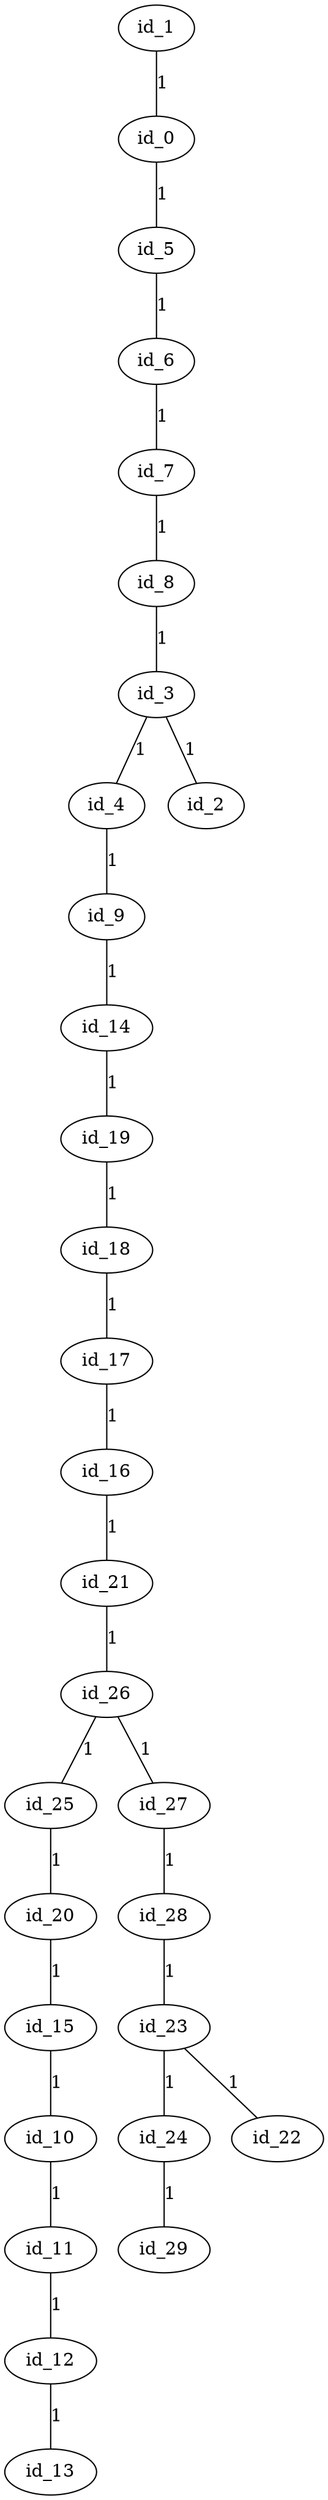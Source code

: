 graph GR{
id_1;
id_0;
id_5;
id_6;
id_7;
id_8;
id_3;
id_4;
id_9;
id_14;
id_19;
id_18;
id_17;
id_16;
id_21;
id_26;
id_25;
id_20;
id_15;
id_10;
id_11;
id_12;
id_13;
id_27;
id_28;
id_23;
id_24;
id_29;
id_22;
id_2;
id_1--id_0[label=1];
id_0--id_5[label=1];
id_5--id_6[label=1];
id_6--id_7[label=1];
id_7--id_8[label=1];
id_8--id_3[label=1];
id_3--id_4[label=1];
id_4--id_9[label=1];
id_9--id_14[label=1];
id_14--id_19[label=1];
id_19--id_18[label=1];
id_18--id_17[label=1];
id_17--id_16[label=1];
id_16--id_21[label=1];
id_21--id_26[label=1];
id_26--id_25[label=1];
id_25--id_20[label=1];
id_20--id_15[label=1];
id_15--id_10[label=1];
id_10--id_11[label=1];
id_11--id_12[label=1];
id_12--id_13[label=1];
id_26--id_27[label=1];
id_27--id_28[label=1];
id_28--id_23[label=1];
id_23--id_24[label=1];
id_24--id_29[label=1];
id_23--id_22[label=1];
id_3--id_2[label=1];
}